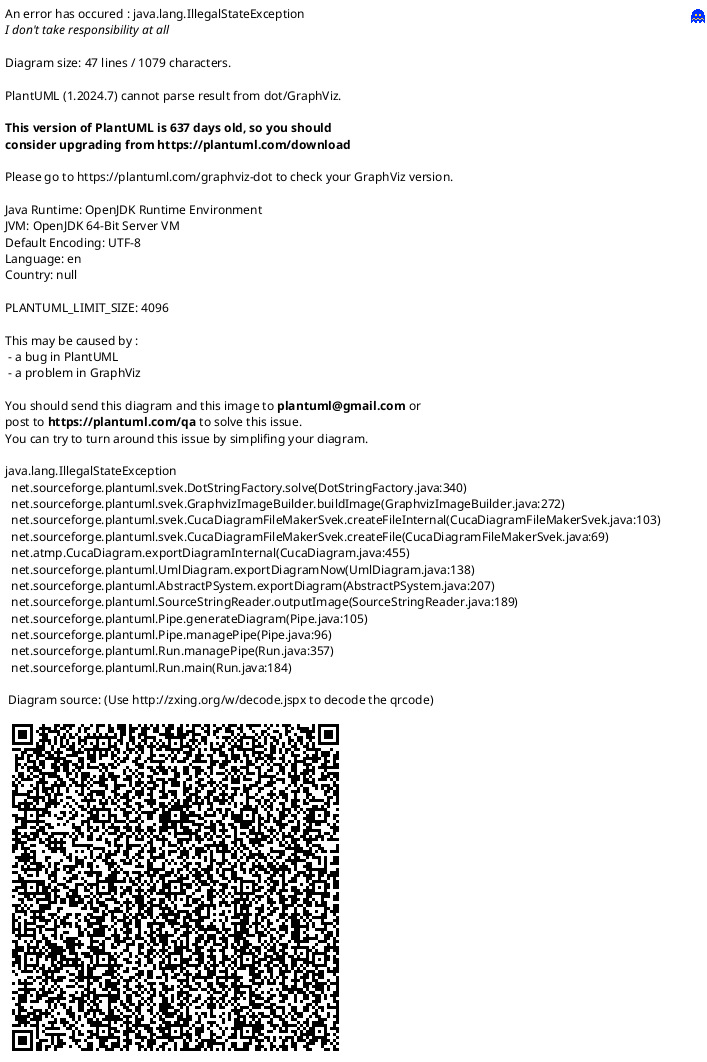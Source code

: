 @startuml

skinparam linetype ortho

Rectangle "CANSAT" as cansat {

    Rectangle "Microprocesador" as subcpu {
        [Raspberry Pi Zero W] as pi
    } 

    Rectangle "Subsistema energía" as subpow {
        [2x ??? 18650] <<Batería>> as bat
        [Waveshare UPS HAT] <<Fuente>> as psu
        bat - psu

    } 

    Rectangle "Subsistema sensores" as subsen {
        [u-blox NEO-6M] <<GPS>> as gps
        [Adafruit IMU BNO085] <<IMU>> as imu
        [TZT HDC1080] <<Humedad y temperatura>> as hdc
        [Adafruit MPL3115A2] <<Altímetro, presión y temperatura>>
    }

    Rectangle "Subsistema comunicación" as subcom {
        [Nvarcher RTL8812AU] <<Tarjeta de red>> as rt1
        [???] <<Antena CANSAT>> as antcansat
        rt1 -l- antcansat
    }

    subsen -r- subcpu
    subpow -u- subcpu
    subcom -- subcpu
}

Rectangle "Estación en tierra" as gs{
    [Computador] as pc
    [???] <<Antena Estación en tierra>> as antgs
    [Nvarcher RTL8812AU] <<Tarjeta de red>> as rt2
    pc -l- rt2
    antgs - rt2
} 

gs -[hidden]d- cansat
antgs .d. antcansat

@enduml